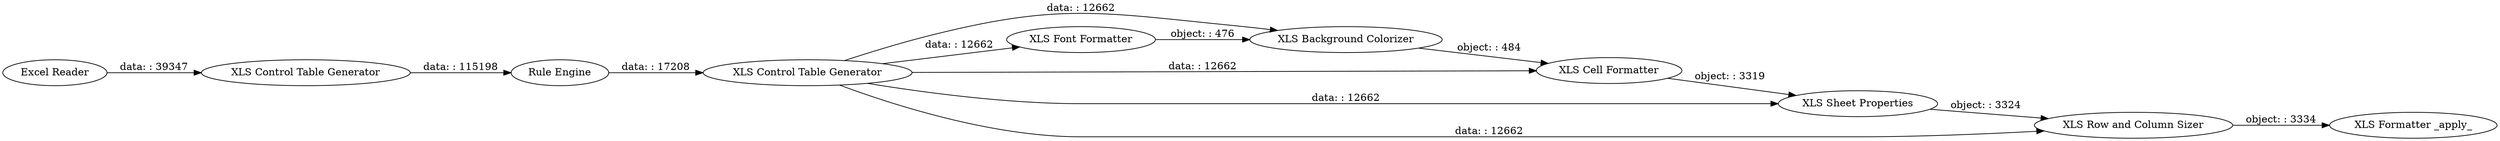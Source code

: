 digraph {
	"7070312719686767725_5" [label="XLS Font Formatter"]
	"7070312719686767725_2" [label="XLS Control Table Generator"]
	"7070312719686767725_3" [label="Rule Engine"]
	"7070312719686767725_8" [label="XLS Sheet Properties"]
	"7070312719686767725_10" [label="XLS Formatter _apply_"]
	"7070312719686767725_7" [label="XLS Cell Formatter"]
	"7070312719686767725_6" [label="XLS Background Colorizer"]
	"7070312719686767725_1" [label="Excel Reader"]
	"7070312719686767725_4" [label="XLS Control Table Generator"]
	"7070312719686767725_9" [label="XLS Row and Column Sizer"]
	"7070312719686767725_8" -> "7070312719686767725_9" [label="object: : 3324"]
	"7070312719686767725_1" -> "7070312719686767725_2" [label="data: : 39347"]
	"7070312719686767725_4" -> "7070312719686767725_8" [label="data: : 12662"]
	"7070312719686767725_4" -> "7070312719686767725_7" [label="data: : 12662"]
	"7070312719686767725_7" -> "7070312719686767725_8" [label="object: : 3319"]
	"7070312719686767725_4" -> "7070312719686767725_5" [label="data: : 12662"]
	"7070312719686767725_5" -> "7070312719686767725_6" [label="object: : 476"]
	"7070312719686767725_6" -> "7070312719686767725_7" [label="object: : 484"]
	"7070312719686767725_4" -> "7070312719686767725_6" [label="data: : 12662"]
	"7070312719686767725_9" -> "7070312719686767725_10" [label="object: : 3334"]
	"7070312719686767725_4" -> "7070312719686767725_9" [label="data: : 12662"]
	"7070312719686767725_2" -> "7070312719686767725_3" [label="data: : 115198"]
	"7070312719686767725_3" -> "7070312719686767725_4" [label="data: : 17208"]
	rankdir=LR
}
